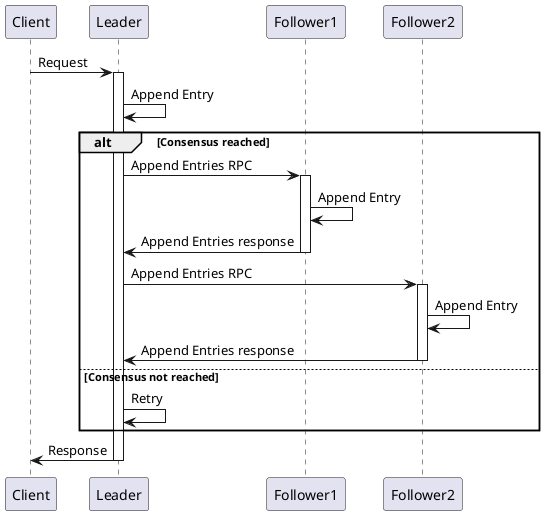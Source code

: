 @startuml leader-follower-replication
participant Client
participant Leader
participant Follower1
participant Follower2

Client -> Leader: Request
activate Leader
Leader -> Leader: Append Entry
alt Consensus reached
Leader -> Follower1: Append Entries RPC
activate Follower1
Follower1 -> Follower1: Append Entry
Follower1 -> Leader: Append Entries response
deactivate Follower1
Leader -> Follower2: Append Entries RPC
activate Follower2
Follower2 -> Follower2: Append Entry
Follower2 -> Leader: Append Entries response
deactivate Follower2
else Consensus not reached
Leader -> Leader: Retry
end
Leader -> Client: Response
deactivate Leader
@enduml
